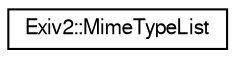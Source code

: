digraph "Graphical Class Hierarchy"
{
  edge [fontname="FreeSans",fontsize="10",labelfontname="FreeSans",labelfontsize="10"];
  node [fontname="FreeSans",fontsize="10",shape=record];
  rankdir="LR";
  Node1 [label="Exiv2::MimeTypeList",height=0.2,width=0.4,color="black", fillcolor="white", style="filled",URL="$structExiv2_1_1MimeTypeList.html",tooltip="Structure for TIFF compression to MIME type mappings. "];
}
